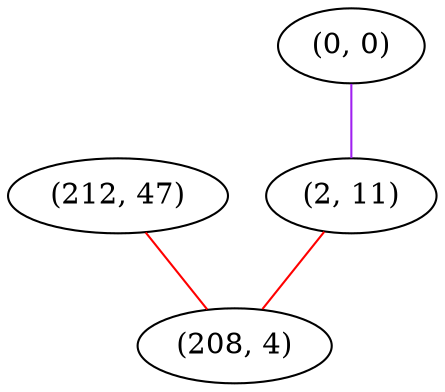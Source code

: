 graph "" {
"(212, 47)";
"(0, 0)";
"(2, 11)";
"(208, 4)";
"(212, 47)" -- "(208, 4)"  [color=red, key=0, weight=1];
"(0, 0)" -- "(2, 11)"  [color=purple, key=0, weight=4];
"(2, 11)" -- "(208, 4)"  [color=red, key=0, weight=1];
}
